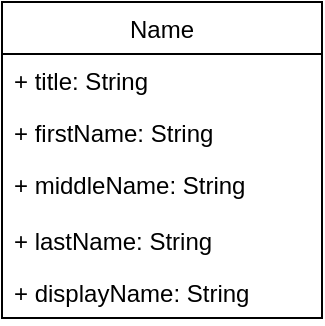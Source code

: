 <mxfile version="16.5.1" type="device"><diagram id="C5RBs43oDa-KdzZeNtuy" name="Page-1"><mxGraphModel dx="1106" dy="997" grid="1" gridSize="10" guides="1" tooltips="1" connect="1" arrows="1" fold="1" page="1" pageScale="1" pageWidth="827" pageHeight="1169" math="0" shadow="0"><root><mxCell id="WIyWlLk6GJQsqaUBKTNV-0"/><mxCell id="WIyWlLk6GJQsqaUBKTNV-1" parent="WIyWlLk6GJQsqaUBKTNV-0"/><mxCell id="_8osCGEg2xP2lXH3E4-4-8" value="Name" style="swimlane;fontStyle=0;childLayout=stackLayout;horizontal=1;startSize=26;fillColor=none;horizontalStack=0;resizeParent=1;resizeParentMax=0;resizeLast=0;collapsible=1;marginBottom=0;" vertex="1" parent="WIyWlLk6GJQsqaUBKTNV-1"><mxGeometry x="200" y="240" width="160" height="158" as="geometry"/></mxCell><mxCell id="_8osCGEg2xP2lXH3E4-4-18" value="+ title: String" style="text;strokeColor=none;fillColor=none;align=left;verticalAlign=top;spacingLeft=4;spacingRight=4;overflow=hidden;rotatable=0;points=[[0,0.5],[1,0.5]];portConstraint=eastwest;" vertex="1" parent="_8osCGEg2xP2lXH3E4-4-8"><mxGeometry y="26" width="160" height="26" as="geometry"/></mxCell><mxCell id="_8osCGEg2xP2lXH3E4-4-9" value="+ firstName: String " style="text;strokeColor=none;fillColor=none;align=left;verticalAlign=top;spacingLeft=4;spacingRight=4;overflow=hidden;rotatable=0;points=[[0,0.5],[1,0.5]];portConstraint=eastwest;" vertex="1" parent="_8osCGEg2xP2lXH3E4-4-8"><mxGeometry y="52" width="160" height="26" as="geometry"/></mxCell><mxCell id="_8osCGEg2xP2lXH3E4-4-10" value="+ middleName: String" style="text;strokeColor=none;fillColor=none;align=left;verticalAlign=top;spacingLeft=4;spacingRight=4;overflow=hidden;rotatable=0;points=[[0,0.5],[1,0.5]];portConstraint=eastwest;" vertex="1" parent="_8osCGEg2xP2lXH3E4-4-8"><mxGeometry y="78" width="160" height="28" as="geometry"/></mxCell><mxCell id="_8osCGEg2xP2lXH3E4-4-11" value="+ lastName: String" style="text;strokeColor=none;fillColor=none;align=left;verticalAlign=top;spacingLeft=4;spacingRight=4;overflow=hidden;rotatable=0;points=[[0,0.5],[1,0.5]];portConstraint=eastwest;" vertex="1" parent="_8osCGEg2xP2lXH3E4-4-8"><mxGeometry y="106" width="160" height="26" as="geometry"/></mxCell><mxCell id="_8osCGEg2xP2lXH3E4-4-17" value="+ displayName: String" style="text;strokeColor=none;fillColor=none;align=left;verticalAlign=top;spacingLeft=4;spacingRight=4;overflow=hidden;rotatable=0;points=[[0,0.5],[1,0.5]];portConstraint=eastwest;" vertex="1" parent="_8osCGEg2xP2lXH3E4-4-8"><mxGeometry y="132" width="160" height="26" as="geometry"/></mxCell></root></mxGraphModel></diagram></mxfile>